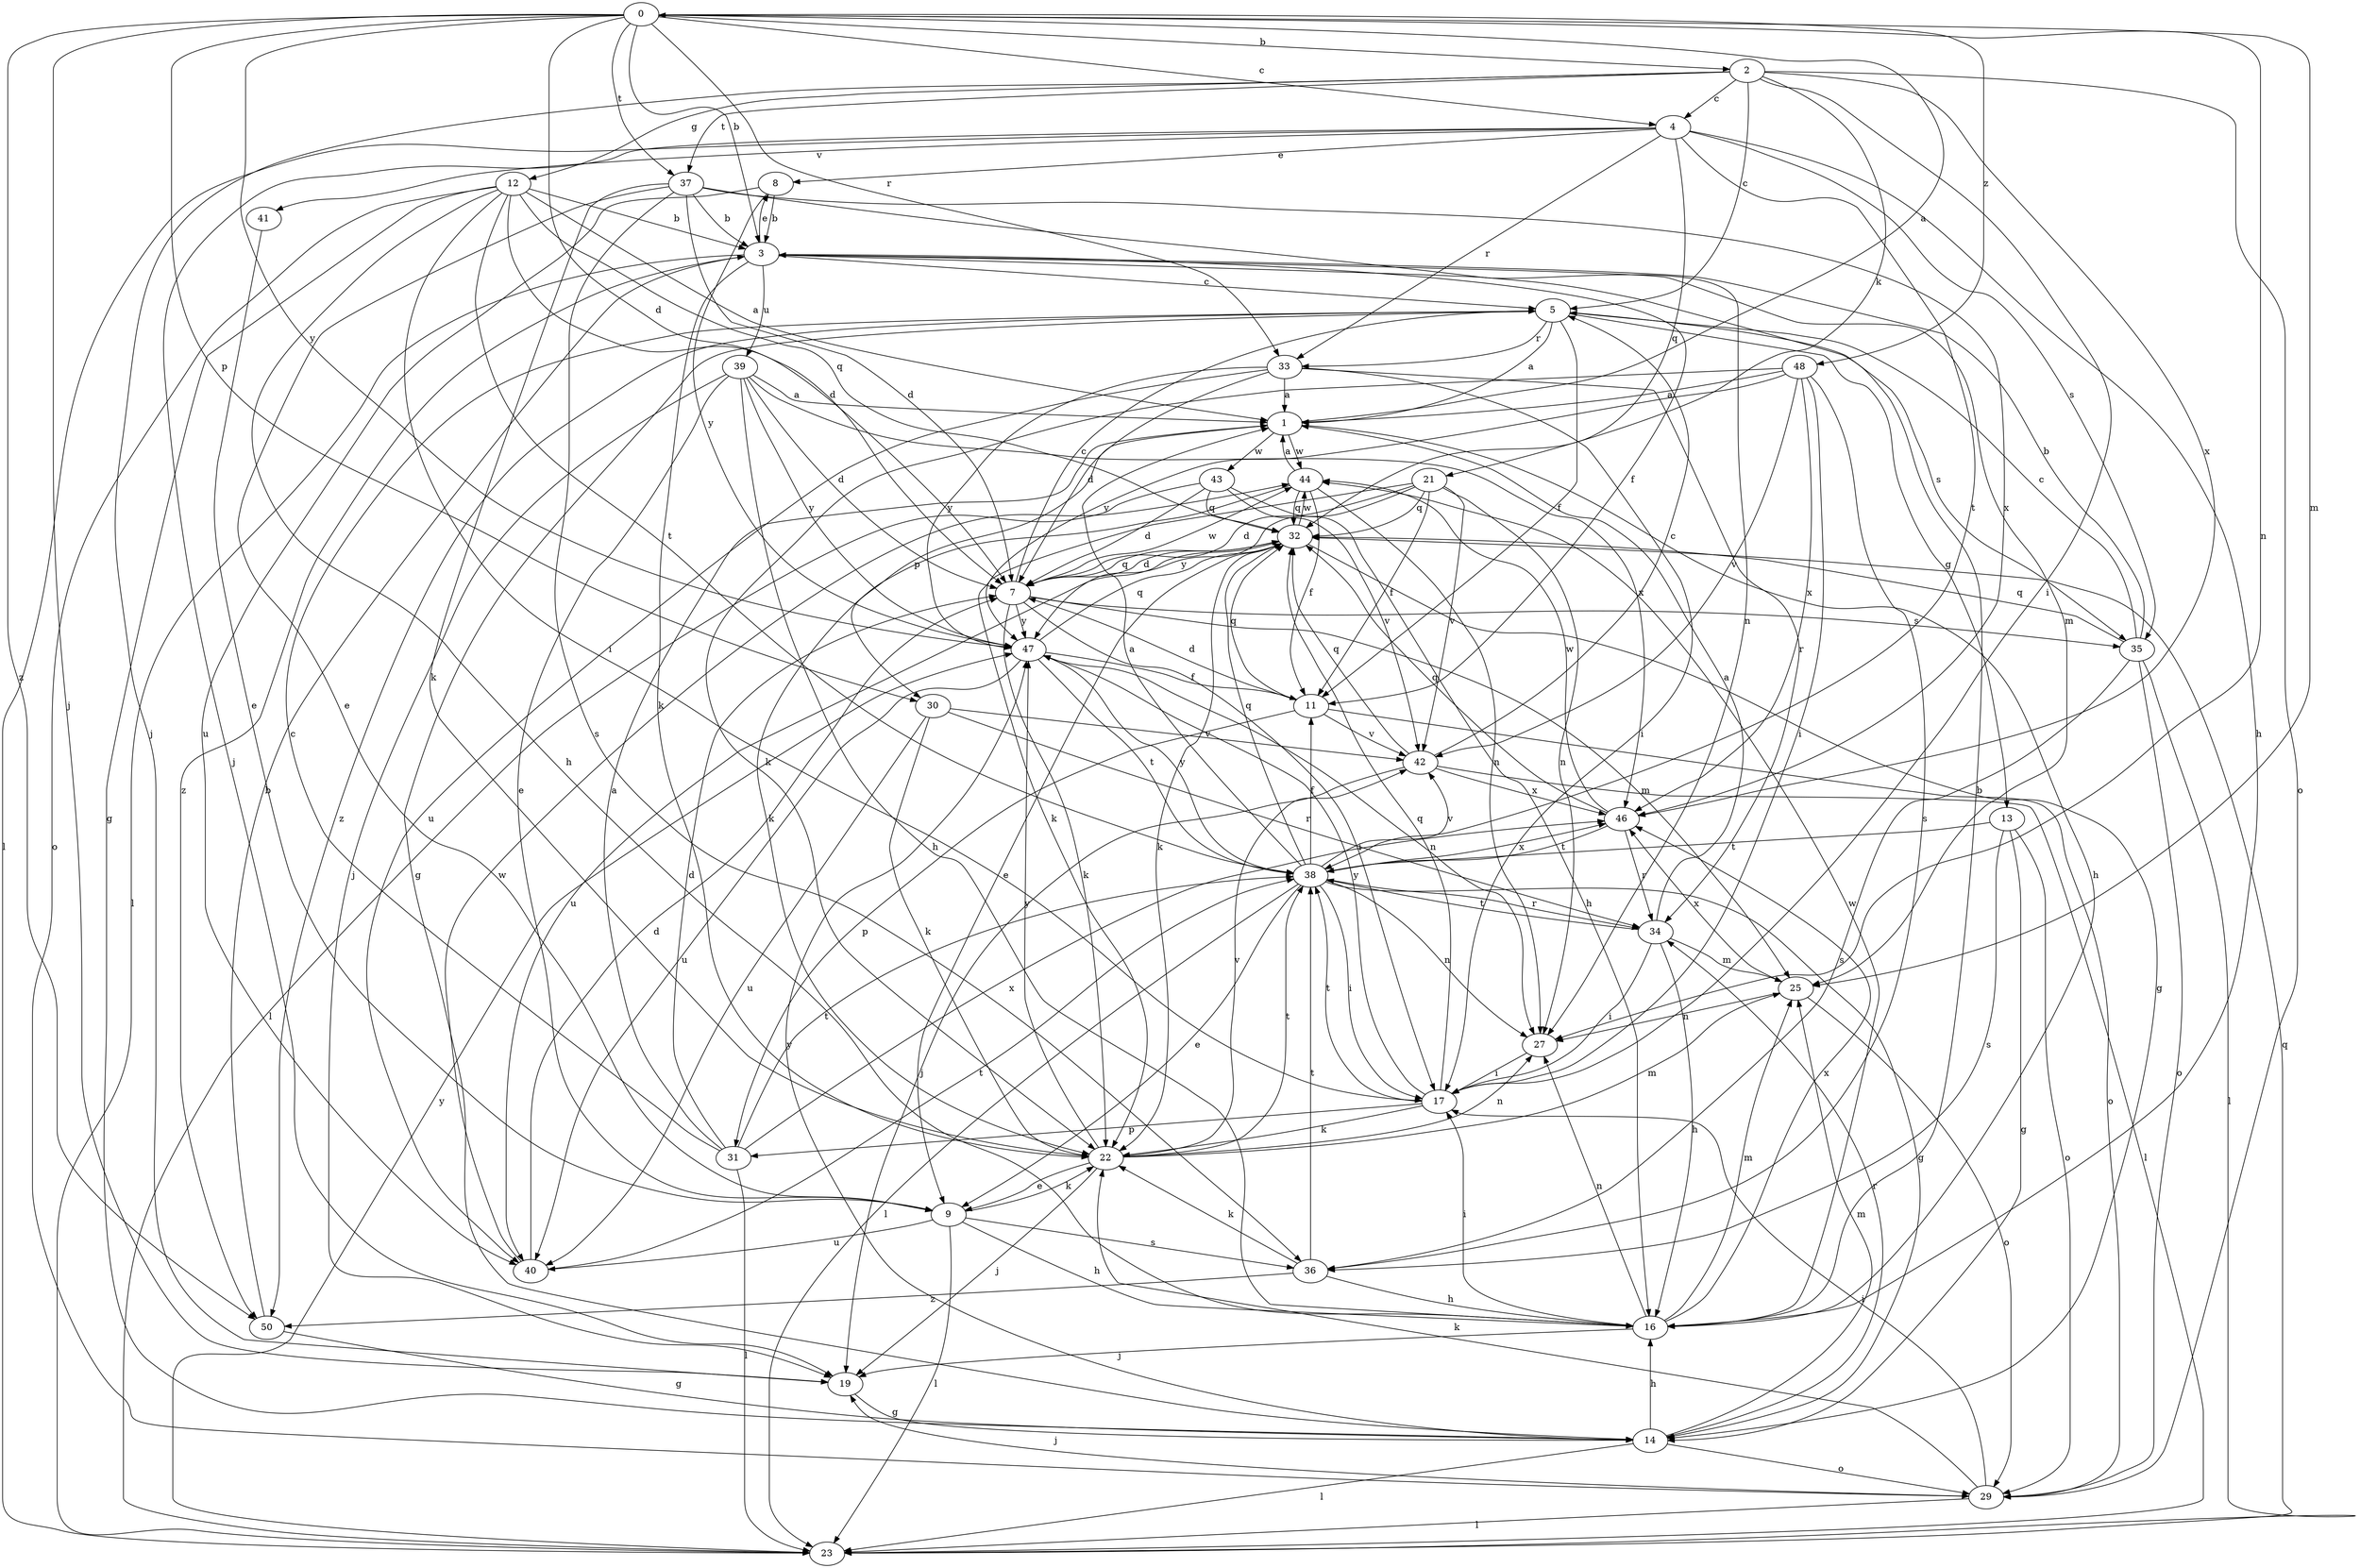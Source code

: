strict digraph  {
0;
1;
2;
3;
4;
5;
7;
8;
9;
11;
12;
13;
14;
16;
17;
19;
21;
22;
23;
25;
27;
29;
30;
31;
32;
33;
34;
35;
36;
37;
38;
39;
40;
41;
42;
43;
44;
46;
47;
48;
50;
0 -> 2  [label=b];
0 -> 3  [label=b];
0 -> 4  [label=c];
0 -> 7  [label=d];
0 -> 19  [label=j];
0 -> 25  [label=m];
0 -> 27  [label=n];
0 -> 30  [label=p];
0 -> 33  [label=r];
0 -> 37  [label=t];
0 -> 47  [label=y];
0 -> 48  [label=z];
0 -> 50  [label=z];
1 -> 0  [label=a];
1 -> 16  [label=h];
1 -> 30  [label=p];
1 -> 43  [label=w];
1 -> 44  [label=w];
2 -> 4  [label=c];
2 -> 5  [label=c];
2 -> 12  [label=g];
2 -> 17  [label=i];
2 -> 19  [label=j];
2 -> 21  [label=k];
2 -> 29  [label=o];
2 -> 37  [label=t];
2 -> 46  [label=x];
3 -> 5  [label=c];
3 -> 8  [label=e];
3 -> 11  [label=f];
3 -> 22  [label=k];
3 -> 23  [label=l];
3 -> 25  [label=m];
3 -> 39  [label=u];
3 -> 50  [label=z];
4 -> 8  [label=e];
4 -> 16  [label=h];
4 -> 19  [label=j];
4 -> 23  [label=l];
4 -> 32  [label=q];
4 -> 33  [label=r];
4 -> 35  [label=s];
4 -> 38  [label=t];
4 -> 41  [label=v];
5 -> 1  [label=a];
5 -> 11  [label=f];
5 -> 13  [label=g];
5 -> 14  [label=g];
5 -> 33  [label=r];
5 -> 35  [label=s];
5 -> 50  [label=z];
7 -> 5  [label=c];
7 -> 17  [label=i];
7 -> 22  [label=k];
7 -> 25  [label=m];
7 -> 32  [label=q];
7 -> 35  [label=s];
7 -> 44  [label=w];
7 -> 47  [label=y];
8 -> 3  [label=b];
8 -> 40  [label=u];
8 -> 47  [label=y];
9 -> 16  [label=h];
9 -> 22  [label=k];
9 -> 23  [label=l];
9 -> 36  [label=s];
9 -> 40  [label=u];
11 -> 7  [label=d];
11 -> 29  [label=o];
11 -> 31  [label=p];
11 -> 32  [label=q];
11 -> 42  [label=v];
12 -> 1  [label=a];
12 -> 3  [label=b];
12 -> 7  [label=d];
12 -> 14  [label=g];
12 -> 16  [label=h];
12 -> 17  [label=i];
12 -> 29  [label=o];
12 -> 32  [label=q];
12 -> 38  [label=t];
13 -> 14  [label=g];
13 -> 29  [label=o];
13 -> 36  [label=s];
13 -> 38  [label=t];
14 -> 16  [label=h];
14 -> 23  [label=l];
14 -> 25  [label=m];
14 -> 29  [label=o];
14 -> 34  [label=r];
14 -> 47  [label=y];
16 -> 3  [label=b];
16 -> 17  [label=i];
16 -> 19  [label=j];
16 -> 25  [label=m];
16 -> 27  [label=n];
16 -> 44  [label=w];
16 -> 46  [label=x];
17 -> 22  [label=k];
17 -> 31  [label=p];
17 -> 32  [label=q];
17 -> 38  [label=t];
17 -> 47  [label=y];
19 -> 14  [label=g];
21 -> 7  [label=d];
21 -> 11  [label=f];
21 -> 22  [label=k];
21 -> 27  [label=n];
21 -> 32  [label=q];
21 -> 42  [label=v];
21 -> 47  [label=y];
22 -> 9  [label=e];
22 -> 19  [label=j];
22 -> 25  [label=m];
22 -> 27  [label=n];
22 -> 38  [label=t];
22 -> 42  [label=v];
22 -> 47  [label=y];
23 -> 32  [label=q];
23 -> 47  [label=y];
25 -> 27  [label=n];
25 -> 29  [label=o];
25 -> 46  [label=x];
27 -> 17  [label=i];
29 -> 17  [label=i];
29 -> 19  [label=j];
29 -> 22  [label=k];
29 -> 23  [label=l];
30 -> 22  [label=k];
30 -> 34  [label=r];
30 -> 40  [label=u];
30 -> 42  [label=v];
31 -> 1  [label=a];
31 -> 5  [label=c];
31 -> 7  [label=d];
31 -> 23  [label=l];
31 -> 38  [label=t];
31 -> 46  [label=x];
32 -> 7  [label=d];
32 -> 9  [label=e];
32 -> 14  [label=g];
32 -> 22  [label=k];
32 -> 40  [label=u];
32 -> 44  [label=w];
33 -> 1  [label=a];
33 -> 7  [label=d];
33 -> 17  [label=i];
33 -> 34  [label=r];
33 -> 40  [label=u];
33 -> 47  [label=y];
34 -> 1  [label=a];
34 -> 16  [label=h];
34 -> 17  [label=i];
34 -> 25  [label=m];
34 -> 38  [label=t];
35 -> 3  [label=b];
35 -> 5  [label=c];
35 -> 23  [label=l];
35 -> 29  [label=o];
35 -> 32  [label=q];
35 -> 36  [label=s];
36 -> 16  [label=h];
36 -> 22  [label=k];
36 -> 38  [label=t];
36 -> 50  [label=z];
37 -> 3  [label=b];
37 -> 7  [label=d];
37 -> 9  [label=e];
37 -> 22  [label=k];
37 -> 27  [label=n];
37 -> 36  [label=s];
37 -> 46  [label=x];
38 -> 1  [label=a];
38 -> 9  [label=e];
38 -> 11  [label=f];
38 -> 14  [label=g];
38 -> 17  [label=i];
38 -> 23  [label=l];
38 -> 27  [label=n];
38 -> 32  [label=q];
38 -> 34  [label=r];
38 -> 42  [label=v];
38 -> 46  [label=x];
38 -> 47  [label=y];
39 -> 1  [label=a];
39 -> 7  [label=d];
39 -> 9  [label=e];
39 -> 16  [label=h];
39 -> 19  [label=j];
39 -> 46  [label=x];
39 -> 47  [label=y];
40 -> 7  [label=d];
40 -> 38  [label=t];
40 -> 44  [label=w];
41 -> 9  [label=e];
42 -> 5  [label=c];
42 -> 19  [label=j];
42 -> 23  [label=l];
42 -> 32  [label=q];
42 -> 46  [label=x];
43 -> 7  [label=d];
43 -> 16  [label=h];
43 -> 23  [label=l];
43 -> 32  [label=q];
43 -> 42  [label=v];
44 -> 1  [label=a];
44 -> 11  [label=f];
44 -> 22  [label=k];
44 -> 27  [label=n];
44 -> 32  [label=q];
46 -> 32  [label=q];
46 -> 34  [label=r];
46 -> 38  [label=t];
46 -> 44  [label=w];
47 -> 11  [label=f];
47 -> 27  [label=n];
47 -> 32  [label=q];
47 -> 38  [label=t];
47 -> 40  [label=u];
48 -> 1  [label=a];
48 -> 17  [label=i];
48 -> 22  [label=k];
48 -> 36  [label=s];
48 -> 42  [label=v];
48 -> 46  [label=x];
48 -> 47  [label=y];
50 -> 3  [label=b];
50 -> 14  [label=g];
}
